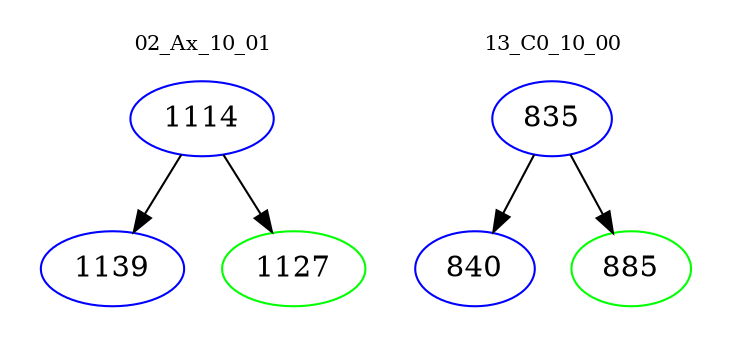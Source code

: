 digraph{
subgraph cluster_0 {
color = white
label = "02_Ax_10_01";
fontsize=10;
T0_1114 [label="1114", color="blue"]
T0_1114 -> T0_1139 [color="black"]
T0_1139 [label="1139", color="blue"]
T0_1114 -> T0_1127 [color="black"]
T0_1127 [label="1127", color="green"]
}
subgraph cluster_1 {
color = white
label = "13_C0_10_00";
fontsize=10;
T1_835 [label="835", color="blue"]
T1_835 -> T1_840 [color="black"]
T1_840 [label="840", color="blue"]
T1_835 -> T1_885 [color="black"]
T1_885 [label="885", color="green"]
}
}
